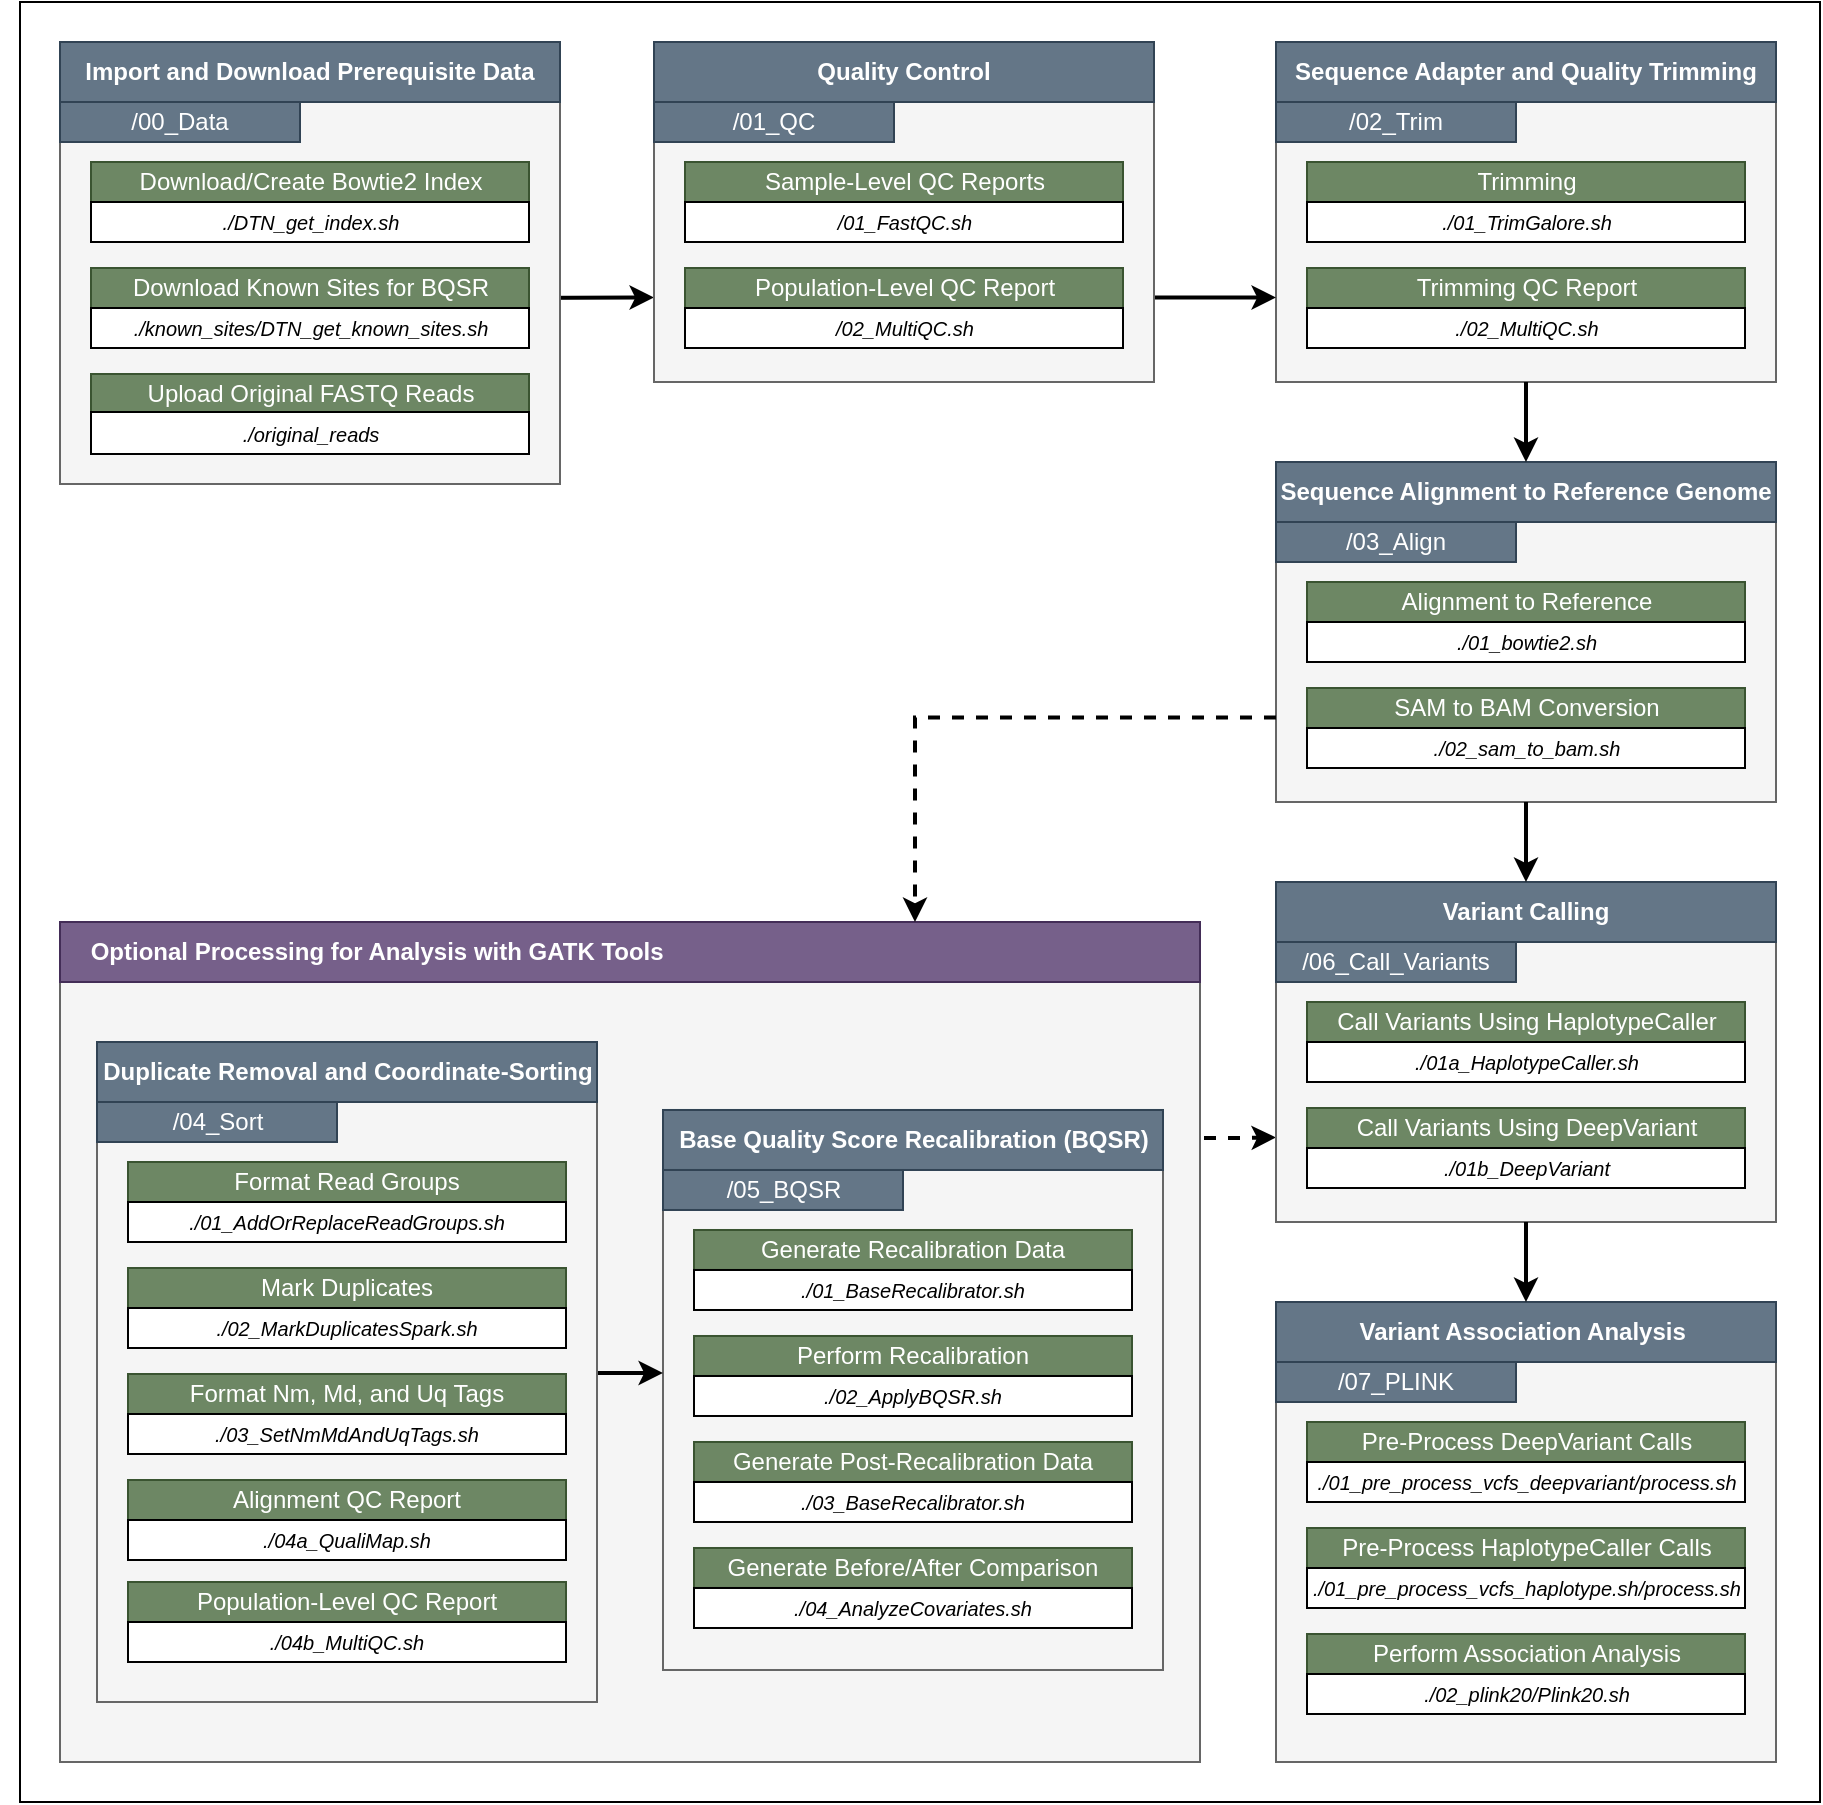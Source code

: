 <mxfile version="21.6.5" type="device">
  <diagram name="Page-1" id="BPyvLL14eU_Gg8XlrEKY">
    <mxGraphModel dx="1314" dy="1870" grid="1" gridSize="10" guides="1" tooltips="1" connect="1" arrows="1" fold="1" page="1" pageScale="1" pageWidth="850" pageHeight="1100" math="0" shadow="0">
      <root>
        <mxCell id="0" />
        <mxCell id="1" parent="0" />
        <mxCell id="IIABDEV4x_dDp4yzhSnT-120" value="" style="rounded=0;whiteSpace=wrap;html=1;" vertex="1" parent="1">
          <mxGeometry x="90" y="-650" width="900" height="900" as="geometry" />
        </mxCell>
        <mxCell id="IIABDEV4x_dDp4yzhSnT-119" style="edgeStyle=orthogonalEdgeStyle;rounded=0;orthogonalLoop=1;jettySize=auto;html=1;entryX=0;entryY=0.75;entryDx=0;entryDy=0;strokeWidth=2;dashed=1;" edge="1" parent="1" target="IIABDEV4x_dDp4yzhSnT-59">
          <mxGeometry relative="1" as="geometry">
            <mxPoint x="670" y="-82" as="sourcePoint" />
            <Array as="points">
              <mxPoint x="700" y="-82" />
              <mxPoint x="700" y="-82" />
            </Array>
          </mxGeometry>
        </mxCell>
        <mxCell id="IIABDEV4x_dDp4yzhSnT-84" value="" style="group" vertex="1" connectable="0" parent="1">
          <mxGeometry x="718" y="-630" width="250" height="170" as="geometry" />
        </mxCell>
        <mxCell id="IIABDEV4x_dDp4yzhSnT-19" value="" style="rounded=0;whiteSpace=wrap;html=1;fillColor=#f5f5f5;fontColor=#333333;strokeColor=#666666;" vertex="1" parent="IIABDEV4x_dDp4yzhSnT-84">
          <mxGeometry y="1" width="250" height="169" as="geometry" />
        </mxCell>
        <mxCell id="IIABDEV4x_dDp4yzhSnT-20" value="Sequence Adapter and Quality Trimming" style="rounded=0;whiteSpace=wrap;html=1;fillColor=#647687;fontColor=#ffffff;strokeColor=#314354;fontStyle=1" vertex="1" parent="IIABDEV4x_dDp4yzhSnT-84">
          <mxGeometry width="250" height="30" as="geometry" />
        </mxCell>
        <mxCell id="IIABDEV4x_dDp4yzhSnT-21" value="Trimming" style="rounded=0;whiteSpace=wrap;html=1;fillColor=#6d8764;strokeColor=#3A5431;fontColor=#ffffff;" vertex="1" parent="IIABDEV4x_dDp4yzhSnT-84">
          <mxGeometry x="15.5" y="60" width="219" height="20" as="geometry" />
        </mxCell>
        <mxCell id="IIABDEV4x_dDp4yzhSnT-22" value="./01_TrimGalore.sh" style="rounded=0;whiteSpace=wrap;html=1;fontStyle=2;fontSize=10;" vertex="1" parent="IIABDEV4x_dDp4yzhSnT-84">
          <mxGeometry x="15.5" y="80" width="219" height="20" as="geometry" />
        </mxCell>
        <mxCell id="IIABDEV4x_dDp4yzhSnT-23" value="Trimming QC Report" style="rounded=0;whiteSpace=wrap;html=1;fillColor=#6d8764;strokeColor=#3A5431;fontColor=#ffffff;" vertex="1" parent="IIABDEV4x_dDp4yzhSnT-84">
          <mxGeometry x="15.5" y="113" width="219" height="20" as="geometry" />
        </mxCell>
        <mxCell id="IIABDEV4x_dDp4yzhSnT-24" value="./02_MultiQC.sh" style="rounded=0;whiteSpace=wrap;html=1;fontStyle=2;fontSize=10;" vertex="1" parent="IIABDEV4x_dDp4yzhSnT-84">
          <mxGeometry x="15.5" y="133" width="219" height="20" as="geometry" />
        </mxCell>
        <mxCell id="IIABDEV4x_dDp4yzhSnT-25" value="/02_Trim" style="rounded=0;whiteSpace=wrap;html=1;fillColor=#647687;strokeColor=#314354;fontColor=#ffffff;" vertex="1" parent="IIABDEV4x_dDp4yzhSnT-84">
          <mxGeometry y="30" width="120" height="20" as="geometry" />
        </mxCell>
        <mxCell id="IIABDEV4x_dDp4yzhSnT-85" value="" style="group" vertex="1" connectable="0" parent="1">
          <mxGeometry x="718" y="-420" width="250" height="170" as="geometry" />
        </mxCell>
        <mxCell id="IIABDEV4x_dDp4yzhSnT-26" value="" style="rounded=0;whiteSpace=wrap;html=1;fillColor=#f5f5f5;fontColor=#333333;strokeColor=#666666;" vertex="1" parent="IIABDEV4x_dDp4yzhSnT-85">
          <mxGeometry y="1" width="250" height="169" as="geometry" />
        </mxCell>
        <mxCell id="IIABDEV4x_dDp4yzhSnT-27" value="Sequence Alignment to Reference Genome" style="rounded=0;whiteSpace=wrap;html=1;fillColor=#647687;fontColor=#ffffff;strokeColor=#314354;fontStyle=1" vertex="1" parent="IIABDEV4x_dDp4yzhSnT-85">
          <mxGeometry width="250" height="30" as="geometry" />
        </mxCell>
        <mxCell id="IIABDEV4x_dDp4yzhSnT-28" value="Alignment to Reference" style="rounded=0;whiteSpace=wrap;html=1;fillColor=#6d8764;strokeColor=#3A5431;fontColor=#ffffff;" vertex="1" parent="IIABDEV4x_dDp4yzhSnT-85">
          <mxGeometry x="15.5" y="60" width="219" height="20" as="geometry" />
        </mxCell>
        <mxCell id="IIABDEV4x_dDp4yzhSnT-29" value="./01_bowtie2.sh" style="rounded=0;whiteSpace=wrap;html=1;fontStyle=2;fontSize=10;" vertex="1" parent="IIABDEV4x_dDp4yzhSnT-85">
          <mxGeometry x="15.5" y="80" width="219" height="20" as="geometry" />
        </mxCell>
        <mxCell id="IIABDEV4x_dDp4yzhSnT-30" value="SAM to BAM Conversion" style="rounded=0;whiteSpace=wrap;html=1;fillColor=#6d8764;strokeColor=#3A5431;fontColor=#ffffff;" vertex="1" parent="IIABDEV4x_dDp4yzhSnT-85">
          <mxGeometry x="15.5" y="113" width="219" height="20" as="geometry" />
        </mxCell>
        <mxCell id="IIABDEV4x_dDp4yzhSnT-31" value="./02_sam_to_bam.sh" style="rounded=0;whiteSpace=wrap;html=1;fontStyle=2;fontSize=10;" vertex="1" parent="IIABDEV4x_dDp4yzhSnT-85">
          <mxGeometry x="15.5" y="133" width="219" height="20" as="geometry" />
        </mxCell>
        <mxCell id="IIABDEV4x_dDp4yzhSnT-32" value="/03_Align" style="rounded=0;whiteSpace=wrap;html=1;fillColor=#647687;strokeColor=#314354;fontColor=#ffffff;" vertex="1" parent="IIABDEV4x_dDp4yzhSnT-85">
          <mxGeometry y="30" width="120" height="20" as="geometry" />
        </mxCell>
        <mxCell id="IIABDEV4x_dDp4yzhSnT-86" value="" style="group" vertex="1" connectable="0" parent="1">
          <mxGeometry x="718" y="-210" width="250" height="170" as="geometry" />
        </mxCell>
        <mxCell id="IIABDEV4x_dDp4yzhSnT-59" value="" style="rounded=0;whiteSpace=wrap;html=1;fillColor=#f5f5f5;fontColor=#333333;strokeColor=#666666;" vertex="1" parent="IIABDEV4x_dDp4yzhSnT-86">
          <mxGeometry y="1" width="250" height="169" as="geometry" />
        </mxCell>
        <mxCell id="IIABDEV4x_dDp4yzhSnT-60" value="Variant Calling" style="rounded=0;whiteSpace=wrap;html=1;fillColor=#647687;fontColor=#ffffff;strokeColor=#314354;fontStyle=1" vertex="1" parent="IIABDEV4x_dDp4yzhSnT-86">
          <mxGeometry width="250" height="30" as="geometry" />
        </mxCell>
        <mxCell id="IIABDEV4x_dDp4yzhSnT-61" value="Call Variants Using HaplotypeCaller" style="rounded=0;whiteSpace=wrap;html=1;fillColor=#6d8764;strokeColor=#3A5431;fontColor=#ffffff;" vertex="1" parent="IIABDEV4x_dDp4yzhSnT-86">
          <mxGeometry x="15.5" y="60" width="219" height="20" as="geometry" />
        </mxCell>
        <mxCell id="IIABDEV4x_dDp4yzhSnT-62" value="./01a_HaplotypeCaller.sh" style="rounded=0;whiteSpace=wrap;html=1;fontStyle=2;fontSize=10;" vertex="1" parent="IIABDEV4x_dDp4yzhSnT-86">
          <mxGeometry x="15.5" y="80" width="219" height="20" as="geometry" />
        </mxCell>
        <mxCell id="IIABDEV4x_dDp4yzhSnT-63" value="Call Variants Using DeepVariant" style="rounded=0;whiteSpace=wrap;html=1;fillColor=#6d8764;strokeColor=#3A5431;fontColor=#ffffff;" vertex="1" parent="IIABDEV4x_dDp4yzhSnT-86">
          <mxGeometry x="15.5" y="113" width="219" height="20" as="geometry" />
        </mxCell>
        <mxCell id="IIABDEV4x_dDp4yzhSnT-64" value="./01b_DeepVariant" style="rounded=0;whiteSpace=wrap;html=1;fontStyle=2;fontSize=10;" vertex="1" parent="IIABDEV4x_dDp4yzhSnT-86">
          <mxGeometry x="15.5" y="133" width="219" height="20" as="geometry" />
        </mxCell>
        <mxCell id="IIABDEV4x_dDp4yzhSnT-65" value="/06_Call_Variants" style="rounded=0;whiteSpace=wrap;html=1;fillColor=#647687;strokeColor=#314354;fontColor=#ffffff;" vertex="1" parent="IIABDEV4x_dDp4yzhSnT-86">
          <mxGeometry y="30" width="120" height="20" as="geometry" />
        </mxCell>
        <mxCell id="IIABDEV4x_dDp4yzhSnT-87" value="" style="group" vertex="1" connectable="0" parent="1">
          <mxGeometry x="718" width="250" height="230" as="geometry" />
        </mxCell>
        <mxCell id="IIABDEV4x_dDp4yzhSnT-70" value="" style="rounded=0;whiteSpace=wrap;html=1;fillColor=#f5f5f5;fontColor=#333333;strokeColor=#666666;" vertex="1" parent="IIABDEV4x_dDp4yzhSnT-87">
          <mxGeometry y="1" width="250" height="229" as="geometry" />
        </mxCell>
        <mxCell id="IIABDEV4x_dDp4yzhSnT-71" value="Variant Association Analysis&amp;nbsp;" style="rounded=0;whiteSpace=wrap;html=1;fillColor=#647687;fontColor=#ffffff;strokeColor=#314354;fontStyle=1" vertex="1" parent="IIABDEV4x_dDp4yzhSnT-87">
          <mxGeometry width="250" height="30" as="geometry" />
        </mxCell>
        <mxCell id="IIABDEV4x_dDp4yzhSnT-72" value="Pre-Process DeepVariant Calls" style="rounded=0;whiteSpace=wrap;html=1;fillColor=#6d8764;strokeColor=#3A5431;fontColor=#ffffff;" vertex="1" parent="IIABDEV4x_dDp4yzhSnT-87">
          <mxGeometry x="15.5" y="60" width="219" height="20" as="geometry" />
        </mxCell>
        <mxCell id="IIABDEV4x_dDp4yzhSnT-73" value="./01_pre_process_vcfs_deepvariant/process.sh" style="rounded=0;whiteSpace=wrap;html=1;fontStyle=2;fontSize=10;" vertex="1" parent="IIABDEV4x_dDp4yzhSnT-87">
          <mxGeometry x="15.5" y="80" width="219" height="20" as="geometry" />
        </mxCell>
        <mxCell id="IIABDEV4x_dDp4yzhSnT-74" value="Pre-Process HaplotypeCaller Calls" style="rounded=0;whiteSpace=wrap;html=1;fillColor=#6d8764;strokeColor=#3A5431;fontColor=#ffffff;" vertex="1" parent="IIABDEV4x_dDp4yzhSnT-87">
          <mxGeometry x="15.5" y="113" width="219" height="20" as="geometry" />
        </mxCell>
        <mxCell id="IIABDEV4x_dDp4yzhSnT-75" value="./01_pre_process_vcfs_haplotype.sh/process.sh" style="rounded=0;whiteSpace=wrap;html=1;fontStyle=2;fontSize=10;" vertex="1" parent="IIABDEV4x_dDp4yzhSnT-87">
          <mxGeometry x="15.5" y="133" width="219" height="20" as="geometry" />
        </mxCell>
        <mxCell id="IIABDEV4x_dDp4yzhSnT-76" value="/07_PLINK" style="rounded=0;whiteSpace=wrap;html=1;fillColor=#647687;strokeColor=#314354;fontColor=#ffffff;" vertex="1" parent="IIABDEV4x_dDp4yzhSnT-87">
          <mxGeometry y="30" width="120" height="20" as="geometry" />
        </mxCell>
        <mxCell id="IIABDEV4x_dDp4yzhSnT-78" value="Perform Association Analysis" style="rounded=0;whiteSpace=wrap;html=1;fillColor=#6d8764;strokeColor=#3A5431;fontColor=#ffffff;" vertex="1" parent="IIABDEV4x_dDp4yzhSnT-87">
          <mxGeometry x="15.5" y="166" width="219" height="20" as="geometry" />
        </mxCell>
        <mxCell id="IIABDEV4x_dDp4yzhSnT-79" value="./02_plink20/Plink20.sh" style="rounded=0;whiteSpace=wrap;html=1;fontStyle=2;fontSize=10;" vertex="1" parent="IIABDEV4x_dDp4yzhSnT-87">
          <mxGeometry x="15.5" y="186" width="219" height="20" as="geometry" />
        </mxCell>
        <mxCell id="IIABDEV4x_dDp4yzhSnT-94" style="edgeStyle=orthogonalEdgeStyle;rounded=0;orthogonalLoop=1;jettySize=auto;html=1;exitX=0.5;exitY=1;exitDx=0;exitDy=0;entryX=0.5;entryY=0;entryDx=0;entryDy=0;strokeWidth=2;" edge="1" parent="1" source="IIABDEV4x_dDp4yzhSnT-59" target="IIABDEV4x_dDp4yzhSnT-71">
          <mxGeometry relative="1" as="geometry" />
        </mxCell>
        <mxCell id="IIABDEV4x_dDp4yzhSnT-96" value="" style="group" vertex="1" connectable="0" parent="1">
          <mxGeometry x="80" y="-190" width="660" height="420" as="geometry" />
        </mxCell>
        <mxCell id="IIABDEV4x_dDp4yzhSnT-97" value="" style="rounded=0;whiteSpace=wrap;html=1;fillColor=#f5f5f5;fontColor=#333333;strokeColor=#666666;" vertex="1" parent="IIABDEV4x_dDp4yzhSnT-96">
          <mxGeometry x="30" y="1.002" width="570" height="418.998" as="geometry" />
        </mxCell>
        <mxCell id="IIABDEV4x_dDp4yzhSnT-98" value="&amp;nbsp; &amp;nbsp; Optional Processing for Analysis with GATK Tools" style="rounded=0;whiteSpace=wrap;html=1;fillColor=#76608a;fontColor=#ffffff;strokeColor=#432D57;align=left;fontStyle=1" vertex="1" parent="IIABDEV4x_dDp4yzhSnT-96">
          <mxGeometry x="30" width="570" height="30.001" as="geometry" />
        </mxCell>
        <mxCell id="IIABDEV4x_dDp4yzhSnT-89" value="" style="group;fillColor=#647687;fontColor=#ffffff;strokeColor=#314354;" vertex="1" connectable="0" parent="IIABDEV4x_dDp4yzhSnT-96">
          <mxGeometry x="331.5" y="93.996" width="250" height="280.0" as="geometry" />
        </mxCell>
        <mxCell id="IIABDEV4x_dDp4yzhSnT-46" value="" style="rounded=0;whiteSpace=wrap;html=1;fillColor=#f5f5f5;fontColor=#333333;strokeColor=#666666;" vertex="1" parent="IIABDEV4x_dDp4yzhSnT-89">
          <mxGeometry y="1" width="250" height="279.0" as="geometry" />
        </mxCell>
        <mxCell id="IIABDEV4x_dDp4yzhSnT-47" value="Base Quality Score Recalibration (BQSR)" style="rounded=0;whiteSpace=wrap;html=1;fillColor=#647687;fontColor=#ffffff;strokeColor=#314354;fontStyle=1" vertex="1" parent="IIABDEV4x_dDp4yzhSnT-89">
          <mxGeometry width="250" height="30.0" as="geometry" />
        </mxCell>
        <mxCell id="IIABDEV4x_dDp4yzhSnT-48" value="Generate Recalibration Data" style="rounded=0;whiteSpace=wrap;html=1;fillColor=#6d8764;strokeColor=#3A5431;fontColor=#ffffff;" vertex="1" parent="IIABDEV4x_dDp4yzhSnT-89">
          <mxGeometry x="15.5" y="60.0" width="219" height="20.0" as="geometry" />
        </mxCell>
        <mxCell id="IIABDEV4x_dDp4yzhSnT-49" value="./01_BaseRecalibrator.sh" style="rounded=0;whiteSpace=wrap;html=1;fontStyle=2;fontSize=10;" vertex="1" parent="IIABDEV4x_dDp4yzhSnT-89">
          <mxGeometry x="15.5" y="80.0" width="219" height="20.0" as="geometry" />
        </mxCell>
        <mxCell id="IIABDEV4x_dDp4yzhSnT-50" value="Perform Recalibration" style="rounded=0;whiteSpace=wrap;html=1;fillColor=#6d8764;strokeColor=#3A5431;fontColor=#ffffff;" vertex="1" parent="IIABDEV4x_dDp4yzhSnT-89">
          <mxGeometry x="15.5" y="113.0" width="219" height="20.0" as="geometry" />
        </mxCell>
        <mxCell id="IIABDEV4x_dDp4yzhSnT-51" value="./02_ApplyBQSR.sh" style="rounded=0;whiteSpace=wrap;html=1;fontStyle=2;fontSize=10;" vertex="1" parent="IIABDEV4x_dDp4yzhSnT-89">
          <mxGeometry x="15.5" y="133" width="219" height="20.0" as="geometry" />
        </mxCell>
        <mxCell id="IIABDEV4x_dDp4yzhSnT-52" value="/05_BQSR" style="rounded=0;whiteSpace=wrap;html=1;fillColor=#647687;strokeColor=#314354;fontColor=#ffffff;" vertex="1" parent="IIABDEV4x_dDp4yzhSnT-89">
          <mxGeometry y="30.0" width="120" height="20.0" as="geometry" />
        </mxCell>
        <mxCell id="IIABDEV4x_dDp4yzhSnT-53" value="Generate Post-Recalibration Data" style="rounded=0;whiteSpace=wrap;html=1;fillColor=#6d8764;strokeColor=#3A5431;fontColor=#ffffff;" vertex="1" parent="IIABDEV4x_dDp4yzhSnT-89">
          <mxGeometry x="15.5" y="166.0" width="219" height="20.0" as="geometry" />
        </mxCell>
        <mxCell id="IIABDEV4x_dDp4yzhSnT-54" value="./03_BaseRecalibrator.sh" style="rounded=0;whiteSpace=wrap;html=1;fontStyle=2;fontSize=10;" vertex="1" parent="IIABDEV4x_dDp4yzhSnT-89">
          <mxGeometry x="15.5" y="186.0" width="219" height="20.0" as="geometry" />
        </mxCell>
        <mxCell id="IIABDEV4x_dDp4yzhSnT-55" value="Generate Before/After Comparison" style="rounded=0;whiteSpace=wrap;html=1;fillColor=#6d8764;strokeColor=#3A5431;fontColor=#ffffff;" vertex="1" parent="IIABDEV4x_dDp4yzhSnT-89">
          <mxGeometry x="15.5" y="219.0" width="219" height="20.0" as="geometry" />
        </mxCell>
        <mxCell id="IIABDEV4x_dDp4yzhSnT-56" value="./04_AnalyzeCovariates.sh" style="rounded=0;whiteSpace=wrap;html=1;fontStyle=2;fontSize=10;" vertex="1" parent="IIABDEV4x_dDp4yzhSnT-89">
          <mxGeometry x="15.5" y="239.0" width="219" height="20.0" as="geometry" />
        </mxCell>
        <mxCell id="IIABDEV4x_dDp4yzhSnT-108" style="edgeStyle=orthogonalEdgeStyle;rounded=0;orthogonalLoop=1;jettySize=auto;html=1;exitX=1;exitY=0.5;exitDx=0;exitDy=0;strokeWidth=2;" edge="1" parent="IIABDEV4x_dDp4yzhSnT-96" source="IIABDEV4x_dDp4yzhSnT-33" target="IIABDEV4x_dDp4yzhSnT-46">
          <mxGeometry relative="1" as="geometry">
            <Array as="points">
              <mxPoint x="315.5" y="225" />
              <mxPoint x="315.5" y="225" />
            </Array>
          </mxGeometry>
        </mxCell>
        <mxCell id="IIABDEV4x_dDp4yzhSnT-33" value="" style="rounded=0;whiteSpace=wrap;html=1;fillColor=#f5f5f5;fontColor=#333333;strokeColor=#666666;" vertex="1" parent="IIABDEV4x_dDp4yzhSnT-96">
          <mxGeometry x="48.5" y="61" width="250" height="329" as="geometry" />
        </mxCell>
        <mxCell id="IIABDEV4x_dDp4yzhSnT-34" value="Duplicate Removal and Coordinate-Sorting" style="rounded=0;whiteSpace=wrap;html=1;fillColor=#647687;fontColor=#ffffff;strokeColor=#314354;fontStyle=1" vertex="1" parent="IIABDEV4x_dDp4yzhSnT-96">
          <mxGeometry x="48.5" y="60" width="250" height="30" as="geometry" />
        </mxCell>
        <mxCell id="IIABDEV4x_dDp4yzhSnT-35" value="Format Read Groups" style="rounded=0;whiteSpace=wrap;html=1;fillColor=#6d8764;strokeColor=#3A5431;fontColor=#ffffff;" vertex="1" parent="IIABDEV4x_dDp4yzhSnT-96">
          <mxGeometry x="64" y="120" width="219" height="20" as="geometry" />
        </mxCell>
        <mxCell id="IIABDEV4x_dDp4yzhSnT-36" value="./01_AddOrReplaceReadGroups.sh" style="rounded=0;whiteSpace=wrap;html=1;fontStyle=2;fontSize=10;" vertex="1" parent="IIABDEV4x_dDp4yzhSnT-96">
          <mxGeometry x="64" y="140" width="219" height="20" as="geometry" />
        </mxCell>
        <mxCell id="IIABDEV4x_dDp4yzhSnT-37" value="Mark Duplicates" style="rounded=0;whiteSpace=wrap;html=1;fillColor=#6d8764;strokeColor=#3A5431;fontColor=#ffffff;" vertex="1" parent="IIABDEV4x_dDp4yzhSnT-96">
          <mxGeometry x="64" y="173" width="219" height="20" as="geometry" />
        </mxCell>
        <mxCell id="IIABDEV4x_dDp4yzhSnT-38" value="./02_MarkDuplicatesSpark.sh" style="rounded=0;whiteSpace=wrap;html=1;fontStyle=2;fontSize=10;" vertex="1" parent="IIABDEV4x_dDp4yzhSnT-96">
          <mxGeometry x="64" y="193" width="219" height="20" as="geometry" />
        </mxCell>
        <mxCell id="IIABDEV4x_dDp4yzhSnT-39" value="/04_Sort" style="rounded=0;whiteSpace=wrap;html=1;fillColor=#647687;strokeColor=#314354;fontColor=#ffffff;" vertex="1" parent="IIABDEV4x_dDp4yzhSnT-96">
          <mxGeometry x="48.5" y="90" width="120" height="20" as="geometry" />
        </mxCell>
        <mxCell id="IIABDEV4x_dDp4yzhSnT-40" value="Format Nm, Md, and Uq Tags" style="rounded=0;whiteSpace=wrap;html=1;fillColor=#6d8764;strokeColor=#3A5431;fontColor=#ffffff;" vertex="1" parent="IIABDEV4x_dDp4yzhSnT-96">
          <mxGeometry x="64" y="226" width="219" height="20" as="geometry" />
        </mxCell>
        <mxCell id="IIABDEV4x_dDp4yzhSnT-41" value="./03_SetNmMdAndUqTags.sh" style="rounded=0;whiteSpace=wrap;html=1;fontStyle=2;fontSize=10;" vertex="1" parent="IIABDEV4x_dDp4yzhSnT-96">
          <mxGeometry x="64" y="246" width="219" height="20" as="geometry" />
        </mxCell>
        <mxCell id="IIABDEV4x_dDp4yzhSnT-42" value="Alignment QC Report" style="rounded=0;whiteSpace=wrap;html=1;fillColor=#6d8764;strokeColor=#3A5431;fontColor=#ffffff;" vertex="1" parent="IIABDEV4x_dDp4yzhSnT-96">
          <mxGeometry x="64" y="279" width="219" height="20" as="geometry" />
        </mxCell>
        <mxCell id="IIABDEV4x_dDp4yzhSnT-43" value="./04a_QualiMap.sh" style="rounded=0;whiteSpace=wrap;html=1;fontStyle=2;fontSize=10;" vertex="1" parent="IIABDEV4x_dDp4yzhSnT-96">
          <mxGeometry x="64" y="299" width="219" height="20" as="geometry" />
        </mxCell>
        <mxCell id="IIABDEV4x_dDp4yzhSnT-44" value="Population-Level QC Report" style="rounded=0;whiteSpace=wrap;html=1;fillColor=#6d8764;strokeColor=#3A5431;fontColor=#ffffff;" vertex="1" parent="IIABDEV4x_dDp4yzhSnT-96">
          <mxGeometry x="64" y="330" width="219" height="20" as="geometry" />
        </mxCell>
        <mxCell id="IIABDEV4x_dDp4yzhSnT-45" value="./04b_MultiQC.sh" style="rounded=0;whiteSpace=wrap;html=1;fontStyle=2;fontSize=10;" vertex="1" parent="IIABDEV4x_dDp4yzhSnT-96">
          <mxGeometry x="64" y="350" width="219" height="20" as="geometry" />
        </mxCell>
        <mxCell id="IIABDEV4x_dDp4yzhSnT-113" style="edgeStyle=orthogonalEdgeStyle;rounded=0;orthogonalLoop=1;jettySize=auto;html=1;strokeWidth=2;entryX=0;entryY=0.75;entryDx=0;entryDy=0;" edge="1" parent="1" target="IIABDEV4x_dDp4yzhSnT-19">
          <mxGeometry relative="1" as="geometry">
            <mxPoint x="650" y="-500" as="sourcePoint" />
            <Array as="points">
              <mxPoint x="648" y="-500" />
              <mxPoint x="650" y="-500" />
              <mxPoint x="650" y="-502" />
            </Array>
          </mxGeometry>
        </mxCell>
        <mxCell id="IIABDEV4x_dDp4yzhSnT-114" style="edgeStyle=orthogonalEdgeStyle;rounded=0;orthogonalLoop=1;jettySize=auto;html=1;exitX=0.5;exitY=1;exitDx=0;exitDy=0;entryX=0.5;entryY=0;entryDx=0;entryDy=0;strokeWidth=2;" edge="1" parent="1" source="IIABDEV4x_dDp4yzhSnT-19" target="IIABDEV4x_dDp4yzhSnT-27">
          <mxGeometry relative="1" as="geometry" />
        </mxCell>
        <mxCell id="IIABDEV4x_dDp4yzhSnT-117" style="edgeStyle=orthogonalEdgeStyle;rounded=0;orthogonalLoop=1;jettySize=auto;html=1;exitX=0;exitY=0.75;exitDx=0;exitDy=0;entryX=0.75;entryY=0;entryDx=0;entryDy=0;strokeWidth=2;dashed=1;" edge="1" parent="1" source="IIABDEV4x_dDp4yzhSnT-26" target="IIABDEV4x_dDp4yzhSnT-98">
          <mxGeometry relative="1" as="geometry" />
        </mxCell>
        <mxCell id="IIABDEV4x_dDp4yzhSnT-118" style="edgeStyle=orthogonalEdgeStyle;rounded=0;orthogonalLoop=1;jettySize=auto;html=1;exitX=0.5;exitY=1;exitDx=0;exitDy=0;entryX=0.5;entryY=0;entryDx=0;entryDy=0;strokeWidth=2;" edge="1" parent="1" source="IIABDEV4x_dDp4yzhSnT-26" target="IIABDEV4x_dDp4yzhSnT-60">
          <mxGeometry relative="1" as="geometry" />
        </mxCell>
        <mxCell id="IIABDEV4x_dDp4yzhSnT-121" style="edgeStyle=orthogonalEdgeStyle;rounded=0;orthogonalLoop=1;jettySize=auto;html=1;entryX=0;entryY=0.75;entryDx=0;entryDy=0;strokeWidth=2;" edge="1" parent="1" target="IIABDEV4x_dDp4yzhSnT-10">
          <mxGeometry relative="1" as="geometry">
            <mxPoint x="320" y="-502" as="sourcePoint" />
            <Array as="points">
              <mxPoint x="320" y="-502" />
            </Array>
          </mxGeometry>
        </mxCell>
        <mxCell id="IIABDEV4x_dDp4yzhSnT-83" value="" style="group" vertex="1" connectable="0" parent="1">
          <mxGeometry x="407" y="-630" width="250" height="170" as="geometry" />
        </mxCell>
        <mxCell id="IIABDEV4x_dDp4yzhSnT-10" value="" style="rounded=0;whiteSpace=wrap;html=1;fillColor=#f5f5f5;fontColor=#333333;strokeColor=#666666;" vertex="1" parent="IIABDEV4x_dDp4yzhSnT-83">
          <mxGeometry y="1" width="250" height="169" as="geometry" />
        </mxCell>
        <mxCell id="IIABDEV4x_dDp4yzhSnT-11" value="Quality Control" style="rounded=0;whiteSpace=wrap;html=1;fillColor=#647687;fontColor=#ffffff;strokeColor=#314354;fontStyle=1" vertex="1" parent="IIABDEV4x_dDp4yzhSnT-83">
          <mxGeometry width="250" height="30" as="geometry" />
        </mxCell>
        <mxCell id="IIABDEV4x_dDp4yzhSnT-12" value="Sample-Level QC Reports" style="rounded=0;whiteSpace=wrap;html=1;fillColor=#6d8764;strokeColor=#3A5431;fontColor=#ffffff;" vertex="1" parent="IIABDEV4x_dDp4yzhSnT-83">
          <mxGeometry x="15.5" y="60" width="219" height="20" as="geometry" />
        </mxCell>
        <mxCell id="IIABDEV4x_dDp4yzhSnT-13" value="/01_FastQC.sh" style="rounded=0;whiteSpace=wrap;html=1;fontStyle=2;fontSize=10;" vertex="1" parent="IIABDEV4x_dDp4yzhSnT-83">
          <mxGeometry x="15.5" y="80" width="219" height="20" as="geometry" />
        </mxCell>
        <mxCell id="IIABDEV4x_dDp4yzhSnT-14" value="Population-Level QC Report" style="rounded=0;whiteSpace=wrap;html=1;fillColor=#6d8764;strokeColor=#3A5431;fontColor=#ffffff;" vertex="1" parent="IIABDEV4x_dDp4yzhSnT-83">
          <mxGeometry x="15.5" y="113" width="219" height="20" as="geometry" />
        </mxCell>
        <mxCell id="IIABDEV4x_dDp4yzhSnT-15" value="/02_MultiQC.sh" style="rounded=0;whiteSpace=wrap;html=1;fontStyle=2;fontSize=10;" vertex="1" parent="IIABDEV4x_dDp4yzhSnT-83">
          <mxGeometry x="15.5" y="133" width="219" height="20" as="geometry" />
        </mxCell>
        <mxCell id="IIABDEV4x_dDp4yzhSnT-18" value="/01_QC" style="rounded=0;whiteSpace=wrap;html=1;fillColor=#647687;strokeColor=#314354;fontColor=#ffffff;" vertex="1" parent="IIABDEV4x_dDp4yzhSnT-83">
          <mxGeometry y="30" width="120" height="20" as="geometry" />
        </mxCell>
        <mxCell id="IIABDEV4x_dDp4yzhSnT-82" value="" style="group" vertex="1" connectable="0" parent="1">
          <mxGeometry x="110" y="-630" width="250" height="221" as="geometry" />
        </mxCell>
        <mxCell id="CJUm-sTZ8so5hoklsYE3-132" value="" style="rounded=0;whiteSpace=wrap;html=1;fillColor=#f5f5f5;fontColor=#333333;strokeColor=#666666;" parent="IIABDEV4x_dDp4yzhSnT-82" vertex="1">
          <mxGeometry y="1" width="250" height="220" as="geometry" />
        </mxCell>
        <mxCell id="IIABDEV4x_dDp4yzhSnT-2" value="Import and Download Prerequisite Data" style="rounded=0;whiteSpace=wrap;html=1;fillColor=#647687;fontColor=#ffffff;strokeColor=#314354;fontStyle=1;fontSize=12;" vertex="1" parent="IIABDEV4x_dDp4yzhSnT-82">
          <mxGeometry width="250" height="30" as="geometry" />
        </mxCell>
        <mxCell id="IIABDEV4x_dDp4yzhSnT-3" value="Download/Create Bowtie2 Index" style="rounded=0;whiteSpace=wrap;html=1;fillColor=#6d8764;strokeColor=#3A5431;fontColor=#ffffff;" vertex="1" parent="IIABDEV4x_dDp4yzhSnT-82">
          <mxGeometry x="15.5" y="60" width="219" height="20" as="geometry" />
        </mxCell>
        <mxCell id="IIABDEV4x_dDp4yzhSnT-4" value="./DTN_get_index.sh" style="rounded=0;whiteSpace=wrap;html=1;fontStyle=2;fontSize=10;" vertex="1" parent="IIABDEV4x_dDp4yzhSnT-82">
          <mxGeometry x="15.5" y="80" width="219" height="20" as="geometry" />
        </mxCell>
        <mxCell id="IIABDEV4x_dDp4yzhSnT-5" value="Download Known Sites for BQSR" style="rounded=0;whiteSpace=wrap;html=1;fillColor=#6d8764;strokeColor=#3A5431;fontColor=#ffffff;" vertex="1" parent="IIABDEV4x_dDp4yzhSnT-82">
          <mxGeometry x="15.5" y="113" width="219" height="20" as="geometry" />
        </mxCell>
        <mxCell id="IIABDEV4x_dDp4yzhSnT-6" value="./known_sites/DTN_get_known_sites.sh" style="rounded=0;whiteSpace=wrap;html=1;fontStyle=2;fontSize=10;" vertex="1" parent="IIABDEV4x_dDp4yzhSnT-82">
          <mxGeometry x="15.5" y="133" width="219" height="20" as="geometry" />
        </mxCell>
        <mxCell id="IIABDEV4x_dDp4yzhSnT-7" value="Upload Original FASTQ Reads" style="rounded=0;whiteSpace=wrap;html=1;fillColor=#6d8764;strokeColor=#3A5431;fontColor=#ffffff;" vertex="1" parent="IIABDEV4x_dDp4yzhSnT-82">
          <mxGeometry x="15.5" y="166" width="219" height="20" as="geometry" />
        </mxCell>
        <mxCell id="IIABDEV4x_dDp4yzhSnT-8" value="./original_reads" style="rounded=0;whiteSpace=wrap;html=1;fontStyle=2;fontSize=10;" vertex="1" parent="IIABDEV4x_dDp4yzhSnT-82">
          <mxGeometry x="15.5" y="185" width="219" height="21" as="geometry" />
        </mxCell>
        <mxCell id="IIABDEV4x_dDp4yzhSnT-9" value="/00_Data" style="rounded=0;whiteSpace=wrap;html=1;fillColor=#647687;strokeColor=#314354;fontColor=#ffffff;" vertex="1" parent="IIABDEV4x_dDp4yzhSnT-82">
          <mxGeometry y="30" width="120" height="20" as="geometry" />
        </mxCell>
      </root>
    </mxGraphModel>
  </diagram>
</mxfile>
